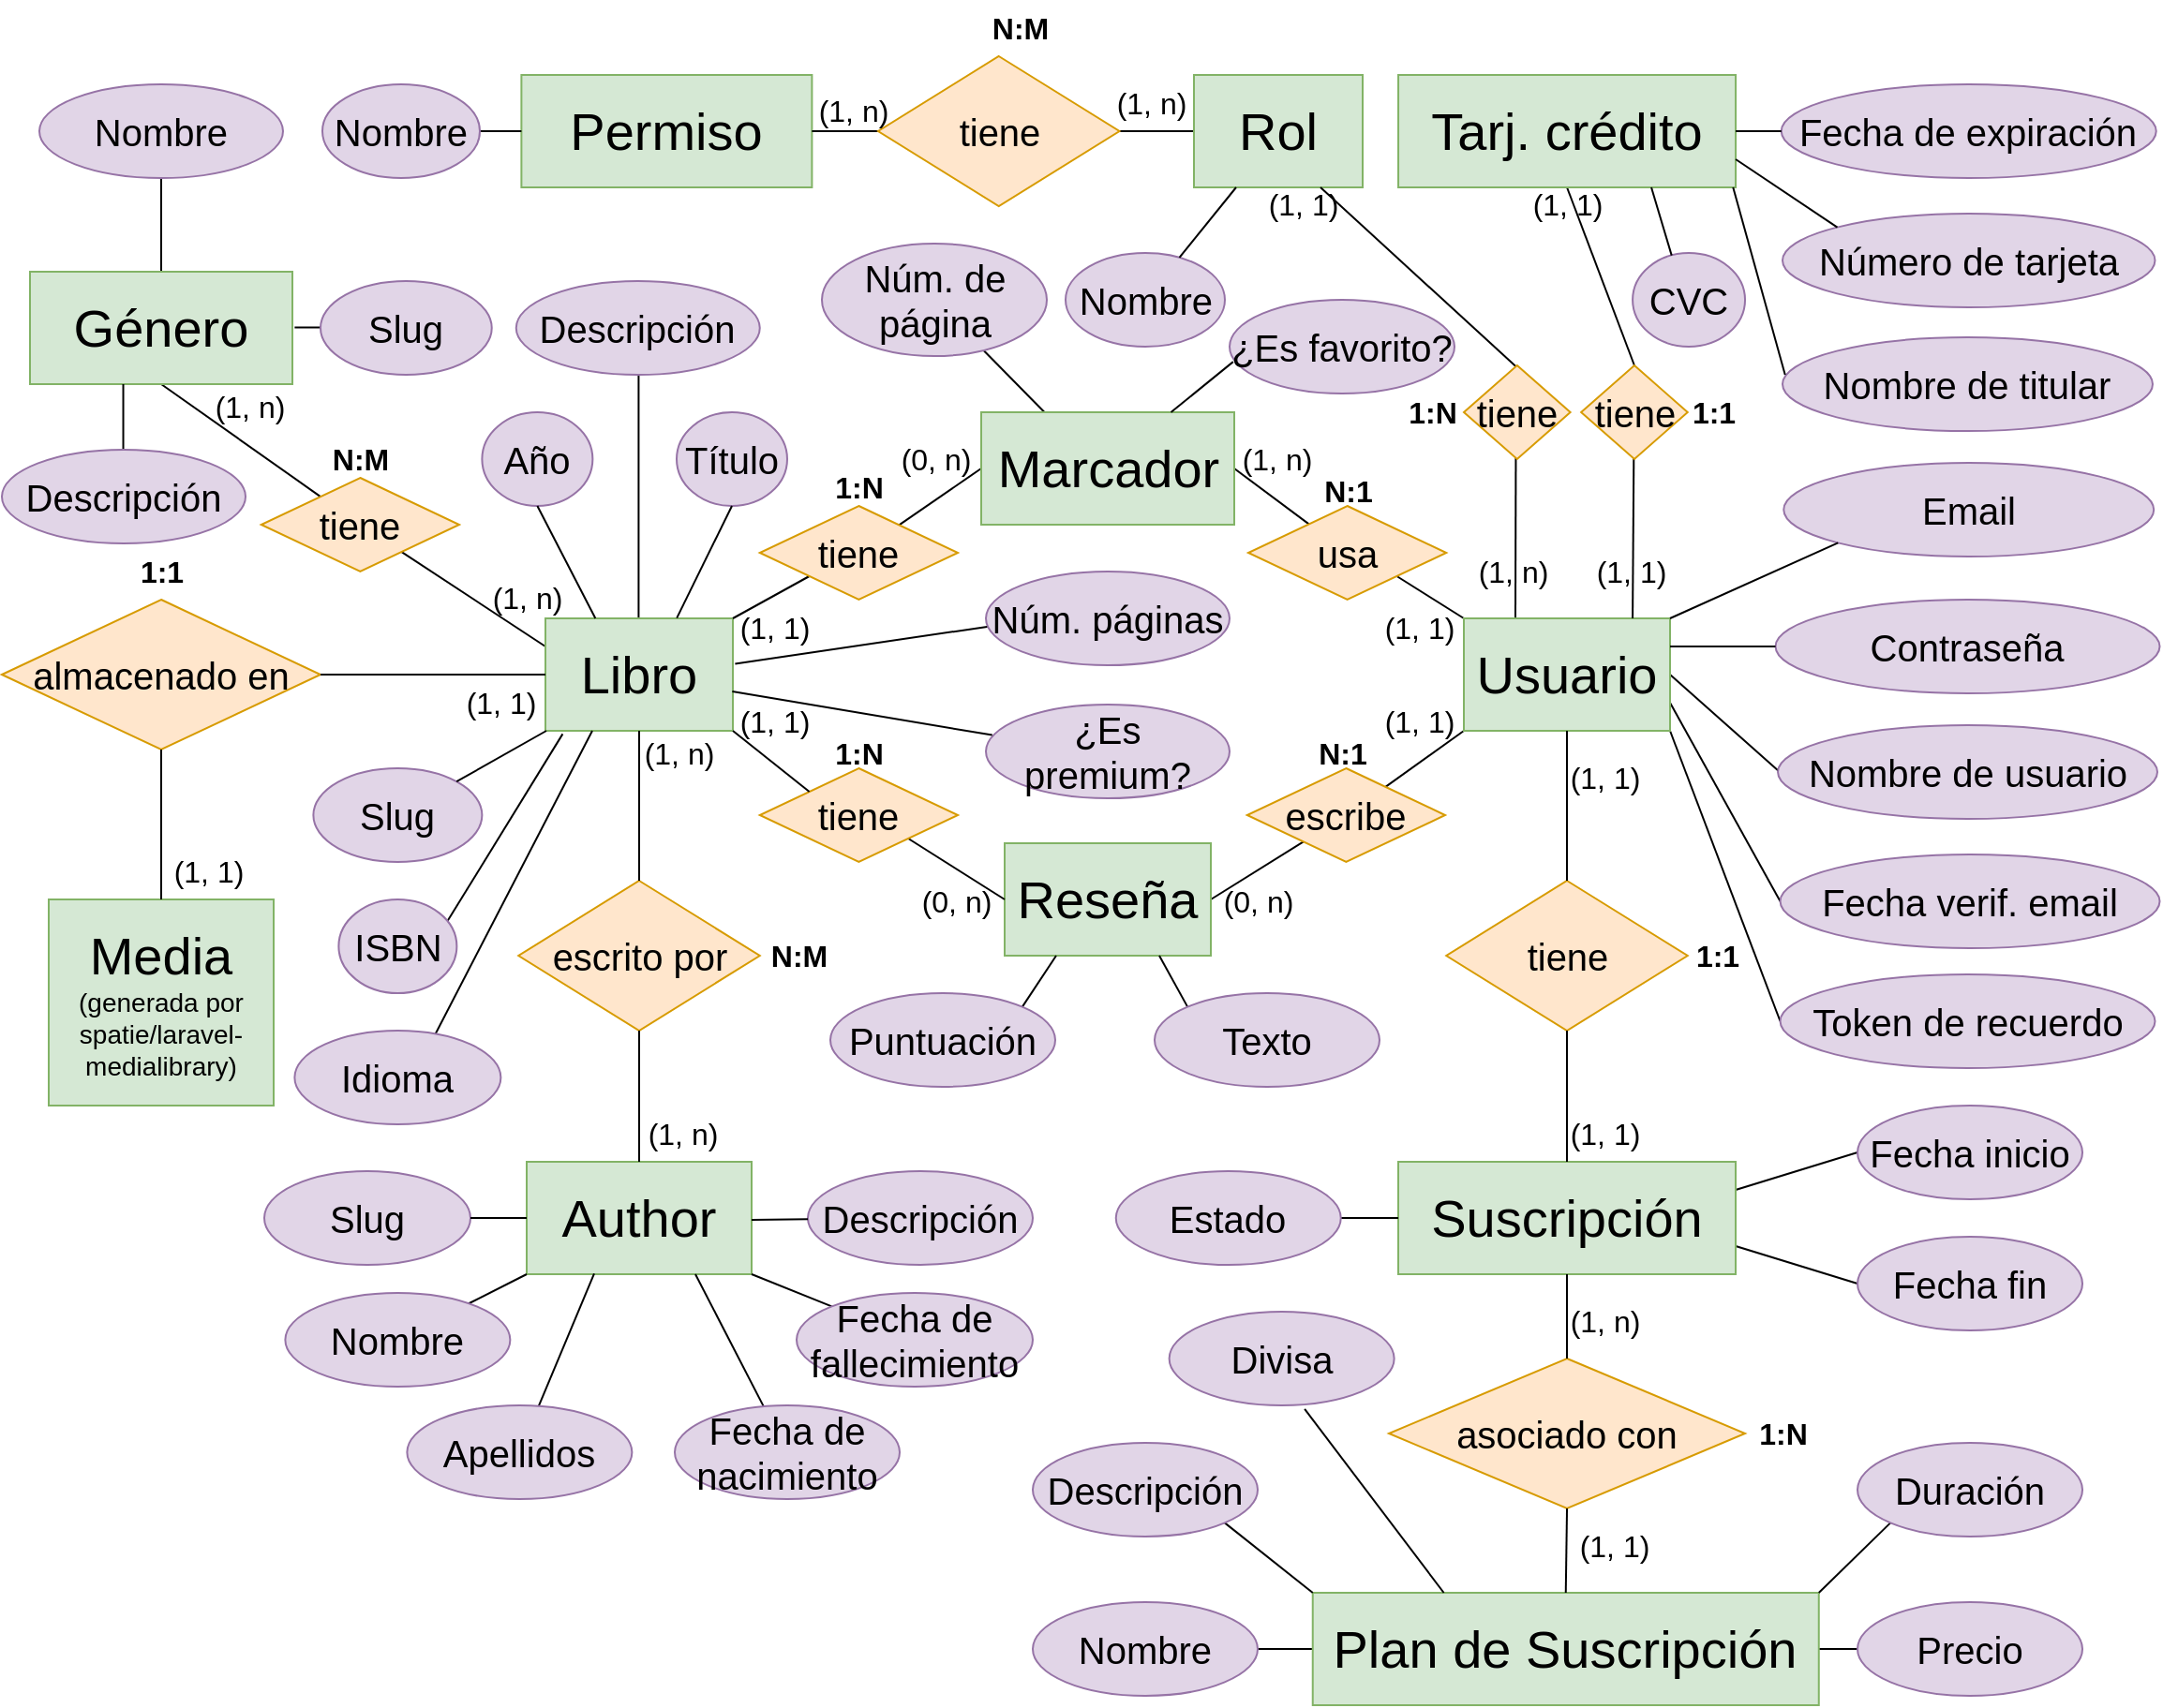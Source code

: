 <mxfile version="24.5.4" type="device">
  <diagram name="Page-1" id="EnMg6t8MXVcqc-dw47wk">
    <mxGraphModel dx="2074" dy="1098" grid="1" gridSize="10" guides="1" tooltips="1" connect="1" arrows="1" fold="1" page="1" pageScale="1" pageWidth="850" pageHeight="1100" math="0" shadow="0">
      <root>
        <mxCell id="0" />
        <mxCell id="1" parent="0" />
        <mxCell id="YT_cNPuEmzBKOX55sqVp-1" value="&lt;span style=&quot;font-size: 28px;&quot;&gt;Media&lt;/span&gt;&lt;div style=&quot;font-size: 14px;&quot;&gt;&lt;span style=&quot;&quot;&gt;(generada por spatie/&lt;/span&gt;&lt;span style=&quot;background-color: initial;&quot;&gt;laravel-medialibrary&lt;/span&gt;&lt;span style=&quot;background-color: initial;&quot;&gt;)&lt;/span&gt;&lt;/div&gt;" style="rounded=0;whiteSpace=wrap;html=1;fillColor=#d5e8d4;strokeColor=#82b366;" parent="1" vertex="1">
          <mxGeometry x="195" y="570" width="120" height="110" as="geometry" />
        </mxCell>
        <mxCell id="YT_cNPuEmzBKOX55sqVp-2" style="edgeStyle=none;shape=connector;rounded=0;orthogonalLoop=1;jettySize=auto;html=1;exitX=0.25;exitY=0;exitDx=0;exitDy=0;entryX=0.5;entryY=1;entryDx=0;entryDy=0;labelBackgroundColor=default;strokeColor=default;align=center;verticalAlign=middle;fontFamily=Helvetica;fontSize=11;fontColor=default;endArrow=none;" parent="1" edge="1">
          <mxGeometry relative="1" as="geometry">
            <mxPoint x="509.71" y="422" as="sourcePoint" />
            <mxPoint x="509.71" y="282" as="targetPoint" />
          </mxGeometry>
        </mxCell>
        <mxCell id="3ST-Sh0rCUVhadKdEyBT-86" style="edgeStyle=none;shape=connector;rounded=0;orthogonalLoop=1;jettySize=auto;html=1;exitX=0;exitY=0.25;exitDx=0;exitDy=0;labelBackgroundColor=default;strokeColor=default;align=center;verticalAlign=middle;fontFamily=Helvetica;fontSize=11;fontColor=default;endArrow=none;" parent="1" source="YT_cNPuEmzBKOX55sqVp-5" target="3ST-Sh0rCUVhadKdEyBT-84" edge="1">
          <mxGeometry relative="1" as="geometry" />
        </mxCell>
        <mxCell id="YT_cNPuEmzBKOX55sqVp-5" value="&lt;span style=&quot;font-size: 28px;&quot;&gt;Libro&lt;/span&gt;" style="rounded=0;whiteSpace=wrap;html=1;fillColor=#d5e8d4;strokeColor=#82b366;" parent="1" vertex="1">
          <mxGeometry x="460" y="420" width="100" height="60" as="geometry" />
        </mxCell>
        <mxCell id="YT_cNPuEmzBKOX55sqVp-6" value="&lt;font style=&quot;font-size: 20px;&quot;&gt;almacenado en&lt;br&gt;&lt;/font&gt;" style="rhombus;whiteSpace=wrap;html=1;rounded=0;fillColor=#ffe6cc;strokeColor=#d79b00;" parent="1" vertex="1">
          <mxGeometry x="170" y="410" width="170" height="80" as="geometry" />
        </mxCell>
        <mxCell id="3ST-Sh0rCUVhadKdEyBT-88" style="edgeStyle=none;shape=connector;rounded=0;orthogonalLoop=1;jettySize=auto;html=1;exitX=0.5;exitY=1;exitDx=0;exitDy=0;labelBackgroundColor=default;strokeColor=default;align=center;verticalAlign=middle;fontFamily=Helvetica;fontSize=11;fontColor=default;endArrow=none;" parent="1" source="YT_cNPuEmzBKOX55sqVp-8" target="3ST-Sh0rCUVhadKdEyBT-84" edge="1">
          <mxGeometry relative="1" as="geometry" />
        </mxCell>
        <mxCell id="3ST-Sh0rCUVhadKdEyBT-89" style="edgeStyle=none;shape=connector;rounded=0;orthogonalLoop=1;jettySize=auto;html=1;exitX=0.5;exitY=0;exitDx=0;exitDy=0;entryX=0.5;entryY=1;entryDx=0;entryDy=0;labelBackgroundColor=default;strokeColor=default;align=center;verticalAlign=middle;fontFamily=Helvetica;fontSize=11;fontColor=default;endArrow=none;" parent="1" source="YT_cNPuEmzBKOX55sqVp-8" target="YT_cNPuEmzBKOX55sqVp-62" edge="1">
          <mxGeometry relative="1" as="geometry" />
        </mxCell>
        <mxCell id="YT_cNPuEmzBKOX55sqVp-8" value="&lt;span style=&quot;font-size: 28px;&quot;&gt;Género&lt;br&gt;&lt;/span&gt;" style="rounded=0;whiteSpace=wrap;html=1;fillColor=#d5e8d4;strokeColor=#82b366;" parent="1" vertex="1">
          <mxGeometry x="185" y="235" width="140" height="60" as="geometry" />
        </mxCell>
        <mxCell id="YT_cNPuEmzBKOX55sqVp-13" style="edgeStyle=none;shape=connector;rounded=0;orthogonalLoop=1;jettySize=auto;html=1;exitX=0.25;exitY=0;exitDx=0;exitDy=0;entryX=0.293;entryY=0.804;entryDx=0;entryDy=0;labelBackgroundColor=default;strokeColor=default;align=center;verticalAlign=middle;fontFamily=Helvetica;fontSize=11;fontColor=default;endArrow=none;entryPerimeter=0;" parent="1" source="YT_cNPuEmzBKOX55sqVp-14" edge="1">
          <mxGeometry relative="1" as="geometry">
            <mxPoint x="980.63" y="417" as="sourcePoint" />
            <mxPoint x="977.724" y="334.32" as="targetPoint" />
          </mxGeometry>
        </mxCell>
        <mxCell id="3ST-Sh0rCUVhadKdEyBT-15" style="edgeStyle=none;shape=connector;rounded=0;orthogonalLoop=1;jettySize=auto;html=1;exitX=0;exitY=0;exitDx=0;exitDy=0;entryX=1;entryY=1;entryDx=0;entryDy=0;labelBackgroundColor=default;strokeColor=default;align=center;verticalAlign=middle;fontFamily=Helvetica;fontSize=11;fontColor=default;endArrow=none;" parent="1" source="YT_cNPuEmzBKOX55sqVp-14" target="3ST-Sh0rCUVhadKdEyBT-14" edge="1">
          <mxGeometry relative="1" as="geometry" />
        </mxCell>
        <mxCell id="3ST-Sh0rCUVhadKdEyBT-40" style="edgeStyle=none;shape=connector;rounded=0;orthogonalLoop=1;jettySize=auto;html=1;exitX=0;exitY=1;exitDx=0;exitDy=0;labelBackgroundColor=default;strokeColor=default;align=center;verticalAlign=middle;fontFamily=Helvetica;fontSize=11;fontColor=default;endArrow=none;" parent="1" source="YT_cNPuEmzBKOX55sqVp-14" target="3ST-Sh0rCUVhadKdEyBT-3" edge="1">
          <mxGeometry relative="1" as="geometry" />
        </mxCell>
        <mxCell id="3ST-Sh0rCUVhadKdEyBT-64" style="edgeStyle=none;shape=connector;rounded=0;orthogonalLoop=1;jettySize=auto;html=1;exitX=1;exitY=1;exitDx=0;exitDy=0;entryX=0;entryY=0.5;entryDx=0;entryDy=0;labelBackgroundColor=default;strokeColor=default;align=center;verticalAlign=middle;fontFamily=Helvetica;fontSize=11;fontColor=default;endArrow=none;" parent="1" source="YT_cNPuEmzBKOX55sqVp-14" target="YT_cNPuEmzBKOX55sqVp-69" edge="1">
          <mxGeometry relative="1" as="geometry" />
        </mxCell>
        <mxCell id="3ST-Sh0rCUVhadKdEyBT-65" style="edgeStyle=none;shape=connector;rounded=0;orthogonalLoop=1;jettySize=auto;html=1;entryX=0;entryY=0.5;entryDx=0;entryDy=0;labelBackgroundColor=default;strokeColor=default;align=center;verticalAlign=middle;fontFamily=Helvetica;fontSize=11;fontColor=default;endArrow=none;exitX=1;exitY=0.75;exitDx=0;exitDy=0;" parent="1" source="YT_cNPuEmzBKOX55sqVp-14" target="YT_cNPuEmzBKOX55sqVp-68" edge="1">
          <mxGeometry relative="1" as="geometry">
            <mxPoint x="1060" y="454" as="sourcePoint" />
          </mxGeometry>
        </mxCell>
        <mxCell id="3ST-Sh0rCUVhadKdEyBT-66" style="edgeStyle=none;shape=connector;rounded=0;orthogonalLoop=1;jettySize=auto;html=1;exitX=1;exitY=0.5;exitDx=0;exitDy=0;labelBackgroundColor=default;strokeColor=default;align=center;verticalAlign=middle;fontFamily=Helvetica;fontSize=11;fontColor=default;endArrow=none;entryX=0.076;entryY=0.756;entryDx=0;entryDy=0;entryPerimeter=0;" parent="1" source="YT_cNPuEmzBKOX55sqVp-14" target="YT_cNPuEmzBKOX55sqVp-67" edge="1">
          <mxGeometry relative="1" as="geometry">
            <mxPoint x="1120" y="410" as="targetPoint" />
          </mxGeometry>
        </mxCell>
        <mxCell id="YT_cNPuEmzBKOX55sqVp-14" value="&lt;span style=&quot;font-size: 28px;&quot;&gt;Usuario&lt;/span&gt;" style="rounded=0;whiteSpace=wrap;html=1;fillColor=#d5e8d4;strokeColor=#82b366;" parent="1" vertex="1">
          <mxGeometry x="950" y="420" width="110" height="60" as="geometry" />
        </mxCell>
        <mxCell id="YT_cNPuEmzBKOX55sqVp-16" style="edgeStyle=none;shape=connector;rounded=0;orthogonalLoop=1;jettySize=auto;html=1;exitX=1;exitY=0.25;exitDx=0;exitDy=0;entryX=0;entryY=0.5;entryDx=0;entryDy=0;labelBackgroundColor=default;strokeColor=default;align=center;verticalAlign=middle;fontFamily=Helvetica;fontSize=11;fontColor=default;endArrow=none;" parent="1" source="YT_cNPuEmzBKOX55sqVp-18" target="YT_cNPuEmzBKOX55sqVp-54" edge="1">
          <mxGeometry relative="1" as="geometry" />
        </mxCell>
        <mxCell id="YT_cNPuEmzBKOX55sqVp-17" style="edgeStyle=none;shape=connector;rounded=0;orthogonalLoop=1;jettySize=auto;html=1;exitX=1;exitY=0.75;exitDx=0;exitDy=0;entryX=0;entryY=0.5;entryDx=0;entryDy=0;labelBackgroundColor=default;strokeColor=default;align=center;verticalAlign=middle;fontFamily=Helvetica;fontSize=11;fontColor=default;endArrow=none;" parent="1" source="YT_cNPuEmzBKOX55sqVp-18" target="YT_cNPuEmzBKOX55sqVp-55" edge="1">
          <mxGeometry relative="1" as="geometry" />
        </mxCell>
        <mxCell id="YT_cNPuEmzBKOX55sqVp-18" value="&lt;span style=&quot;font-size: 28px;&quot;&gt;Suscripción&lt;br&gt;&lt;/span&gt;" style="rounded=0;whiteSpace=wrap;html=1;fillColor=#d5e8d4;strokeColor=#82b366;" parent="1" vertex="1">
          <mxGeometry x="915" y="710" width="180" height="60" as="geometry" />
        </mxCell>
        <mxCell id="3ST-Sh0rCUVhadKdEyBT-80" style="edgeStyle=none;shape=connector;rounded=0;orthogonalLoop=1;jettySize=auto;html=1;exitX=0;exitY=0.5;exitDx=0;exitDy=0;entryX=1;entryY=0.5;entryDx=0;entryDy=0;labelBackgroundColor=default;strokeColor=default;align=center;verticalAlign=middle;fontFamily=Helvetica;fontSize=11;fontColor=default;endArrow=none;" parent="1" source="YT_cNPuEmzBKOX55sqVp-23" target="YT_cNPuEmzBKOX55sqVp-60" edge="1">
          <mxGeometry relative="1" as="geometry" />
        </mxCell>
        <mxCell id="3ST-Sh0rCUVhadKdEyBT-81" style="edgeStyle=none;shape=connector;rounded=0;orthogonalLoop=1;jettySize=auto;html=1;exitX=1;exitY=0.5;exitDx=0;exitDy=0;entryX=0;entryY=0.5;entryDx=0;entryDy=0;labelBackgroundColor=default;strokeColor=default;align=center;verticalAlign=middle;fontFamily=Helvetica;fontSize=11;fontColor=default;endArrow=none;" parent="1" source="YT_cNPuEmzBKOX55sqVp-23" target="YT_cNPuEmzBKOX55sqVp-59" edge="1">
          <mxGeometry relative="1" as="geometry" />
        </mxCell>
        <mxCell id="YT_cNPuEmzBKOX55sqVp-23" value="&lt;span style=&quot;font-size: 28px;&quot;&gt;Plan de Suscripción&lt;br&gt;&lt;/span&gt;" style="rounded=0;whiteSpace=wrap;html=1;fillColor=#d5e8d4;strokeColor=#82b366;" parent="1" vertex="1">
          <mxGeometry x="869.37" y="940" width="270.01" height="60" as="geometry" />
        </mxCell>
        <mxCell id="YT_cNPuEmzBKOX55sqVp-24" value="&lt;span style=&quot;font-size: 28px;&quot;&gt;Author&lt;br&gt;&lt;/span&gt;" style="rounded=0;whiteSpace=wrap;html=1;fillColor=#d5e8d4;strokeColor=#82b366;" parent="1" vertex="1">
          <mxGeometry x="450" y="710" width="120" height="60" as="geometry" />
        </mxCell>
        <mxCell id="YT_cNPuEmzBKOX55sqVp-25" value="&lt;span style=&quot;font-size: 20px;&quot;&gt;escrito por&lt;br&gt;&lt;/span&gt;" style="rhombus;whiteSpace=wrap;html=1;rounded=0;fillColor=#ffe6cc;strokeColor=#d79b00;" parent="1" vertex="1">
          <mxGeometry x="445.63" y="560" width="128.75" height="80" as="geometry" />
        </mxCell>
        <mxCell id="YT_cNPuEmzBKOX55sqVp-30" value="&lt;font style=&quot;font-size: 20px;&quot;&gt;tiene&lt;/font&gt;" style="rhombus;whiteSpace=wrap;html=1;rounded=0;fillColor=#ffe6cc;strokeColor=#d79b00;" parent="1" vertex="1">
          <mxGeometry x="940.63" y="560" width="128.75" height="80" as="geometry" />
        </mxCell>
        <mxCell id="YT_cNPuEmzBKOX55sqVp-31" value="&lt;font style=&quot;font-size: 20px;&quot;&gt;asociado con&lt;/font&gt;" style="rhombus;whiteSpace=wrap;html=1;rounded=0;fillColor=#ffe6cc;strokeColor=#d79b00;" parent="1" vertex="1">
          <mxGeometry x="910.02" y="815" width="190" height="80" as="geometry" />
        </mxCell>
        <mxCell id="YT_cNPuEmzBKOX55sqVp-35" value="" style="endArrow=none;html=1;rounded=0;exitX=1;exitY=0.5;exitDx=0;exitDy=0;entryX=0;entryY=0.5;entryDx=0;entryDy=0;" parent="1" source="YT_cNPuEmzBKOX55sqVp-6" target="YT_cNPuEmzBKOX55sqVp-5" edge="1">
          <mxGeometry width="50" height="50" relative="1" as="geometry">
            <mxPoint x="790" y="550" as="sourcePoint" />
            <mxPoint x="840" y="500" as="targetPoint" />
          </mxGeometry>
        </mxCell>
        <mxCell id="YT_cNPuEmzBKOX55sqVp-40" value="" style="endArrow=none;html=1;rounded=0;exitX=0.5;exitY=1;exitDx=0;exitDy=0;entryX=0.5;entryY=0;entryDx=0;entryDy=0;" parent="1" source="YT_cNPuEmzBKOX55sqVp-14" target="YT_cNPuEmzBKOX55sqVp-30" edge="1">
          <mxGeometry width="50" height="50" relative="1" as="geometry">
            <mxPoint x="1190" y="530" as="sourcePoint" />
            <mxPoint x="1240" y="480" as="targetPoint" />
          </mxGeometry>
        </mxCell>
        <mxCell id="YT_cNPuEmzBKOX55sqVp-41" value="" style="endArrow=none;html=1;rounded=0;entryX=0.5;entryY=1;entryDx=0;entryDy=0;exitX=0.5;exitY=0;exitDx=0;exitDy=0;" parent="1" source="YT_cNPuEmzBKOX55sqVp-18" target="YT_cNPuEmzBKOX55sqVp-30" edge="1">
          <mxGeometry width="50" height="50" relative="1" as="geometry">
            <mxPoint x="950" y="700" as="sourcePoint" />
            <mxPoint x="1000" y="650" as="targetPoint" />
          </mxGeometry>
        </mxCell>
        <mxCell id="YT_cNPuEmzBKOX55sqVp-42" value="" style="endArrow=none;html=1;rounded=0;exitX=0.5;exitY=1;exitDx=0;exitDy=0;entryX=0.5;entryY=0;entryDx=0;entryDy=0;" parent="1" source="YT_cNPuEmzBKOX55sqVp-18" target="YT_cNPuEmzBKOX55sqVp-31" edge="1">
          <mxGeometry width="50" height="50" relative="1" as="geometry">
            <mxPoint x="1200" y="830" as="sourcePoint" />
            <mxPoint x="1250" y="780" as="targetPoint" />
          </mxGeometry>
        </mxCell>
        <mxCell id="YT_cNPuEmzBKOX55sqVp-43" value="" style="endArrow=none;html=1;rounded=0;entryX=0.5;entryY=1;entryDx=0;entryDy=0;exitX=0.5;exitY=0;exitDx=0;exitDy=0;" parent="1" source="YT_cNPuEmzBKOX55sqVp-23" target="YT_cNPuEmzBKOX55sqVp-31" edge="1">
          <mxGeometry width="50" height="50" relative="1" as="geometry">
            <mxPoint x="930" y="980" as="sourcePoint" />
            <mxPoint x="980" y="930" as="targetPoint" />
          </mxGeometry>
        </mxCell>
        <mxCell id="YT_cNPuEmzBKOX55sqVp-47" value="" style="endArrow=none;html=1;rounded=0;entryX=0.5;entryY=1;entryDx=0;entryDy=0;exitX=0.5;exitY=0;exitDx=0;exitDy=0;" parent="1" source="YT_cNPuEmzBKOX55sqVp-1" target="YT_cNPuEmzBKOX55sqVp-6" edge="1">
          <mxGeometry width="50" height="50" relative="1" as="geometry">
            <mxPoint x="230" y="550" as="sourcePoint" />
            <mxPoint x="280" y="500" as="targetPoint" />
          </mxGeometry>
        </mxCell>
        <mxCell id="YT_cNPuEmzBKOX55sqVp-48" value="" style="endArrow=none;html=1;rounded=0;entryX=0.5;entryY=1;entryDx=0;entryDy=0;exitX=0.5;exitY=0;exitDx=0;exitDy=0;" parent="1" source="YT_cNPuEmzBKOX55sqVp-25" target="YT_cNPuEmzBKOX55sqVp-5" edge="1">
          <mxGeometry width="50" height="50" relative="1" as="geometry">
            <mxPoint x="440" y="570" as="sourcePoint" />
            <mxPoint x="490" y="520" as="targetPoint" />
          </mxGeometry>
        </mxCell>
        <mxCell id="YT_cNPuEmzBKOX55sqVp-49" value="" style="endArrow=none;html=1;rounded=0;entryX=0.5;entryY=1;entryDx=0;entryDy=0;exitX=0.5;exitY=0;exitDx=0;exitDy=0;" parent="1" source="YT_cNPuEmzBKOX55sqVp-24" target="YT_cNPuEmzBKOX55sqVp-25" edge="1">
          <mxGeometry width="50" height="50" relative="1" as="geometry">
            <mxPoint x="490" y="710" as="sourcePoint" />
            <mxPoint x="540" y="660" as="targetPoint" />
          </mxGeometry>
        </mxCell>
        <mxCell id="YT_cNPuEmzBKOX55sqVp-52" value="Título" style="ellipse;whiteSpace=wrap;html=1;fillColor=#e1d5e7;strokeColor=#9673a6;fontSize=20;" parent="1" vertex="1">
          <mxGeometry x="530" y="310" width="59" height="50" as="geometry" />
        </mxCell>
        <mxCell id="YT_cNPuEmzBKOX55sqVp-53" value="Descripción" style="ellipse;whiteSpace=wrap;html=1;fillColor=#e1d5e7;strokeColor=#9673a6;fontSize=20;" parent="1" vertex="1">
          <mxGeometry x="444.38" y="240" width="130" height="50" as="geometry" />
        </mxCell>
        <mxCell id="YT_cNPuEmzBKOX55sqVp-54" value="Fecha inicio" style="ellipse;whiteSpace=wrap;html=1;fillColor=#e1d5e7;strokeColor=#9673a6;fontSize=20;" parent="1" vertex="1">
          <mxGeometry x="1160.01" y="680" width="120" height="50" as="geometry" />
        </mxCell>
        <mxCell id="YT_cNPuEmzBKOX55sqVp-55" value="Fecha fin" style="ellipse;whiteSpace=wrap;html=1;fillColor=#e1d5e7;strokeColor=#9673a6;fontSize=20;" parent="1" vertex="1">
          <mxGeometry x="1160.01" y="750" width="120" height="50" as="geometry" />
        </mxCell>
        <mxCell id="YT_cNPuEmzBKOX55sqVp-56" style="edgeStyle=none;shape=connector;rounded=0;orthogonalLoop=1;jettySize=auto;html=1;exitX=1;exitY=0.5;exitDx=0;exitDy=0;entryX=0;entryY=0.5;entryDx=0;entryDy=0;labelBackgroundColor=default;strokeColor=default;align=center;verticalAlign=middle;fontFamily=Helvetica;fontSize=11;fontColor=default;endArrow=none;" parent="1" source="YT_cNPuEmzBKOX55sqVp-57" target="YT_cNPuEmzBKOX55sqVp-18" edge="1">
          <mxGeometry relative="1" as="geometry" />
        </mxCell>
        <mxCell id="YT_cNPuEmzBKOX55sqVp-57" value="Estado" style="ellipse;whiteSpace=wrap;html=1;fillColor=#e1d5e7;strokeColor=#9673a6;fontSize=20;" parent="1" vertex="1">
          <mxGeometry x="764.37" y="715" width="120" height="50" as="geometry" />
        </mxCell>
        <mxCell id="3ST-Sh0rCUVhadKdEyBT-82" style="edgeStyle=none;shape=connector;rounded=0;orthogonalLoop=1;jettySize=auto;html=1;exitX=1;exitY=1;exitDx=0;exitDy=0;entryX=0;entryY=0;entryDx=0;entryDy=0;labelBackgroundColor=default;strokeColor=default;align=center;verticalAlign=middle;fontFamily=Helvetica;fontSize=11;fontColor=default;endArrow=none;" parent="1" source="YT_cNPuEmzBKOX55sqVp-58" target="YT_cNPuEmzBKOX55sqVp-23" edge="1">
          <mxGeometry relative="1" as="geometry" />
        </mxCell>
        <mxCell id="YT_cNPuEmzBKOX55sqVp-58" value="Descripción" style="ellipse;whiteSpace=wrap;html=1;fillColor=#e1d5e7;strokeColor=#9673a6;fontSize=20;" parent="1" vertex="1">
          <mxGeometry x="720" y="860" width="120" height="50" as="geometry" />
        </mxCell>
        <mxCell id="YT_cNPuEmzBKOX55sqVp-59" value="Precio" style="ellipse;whiteSpace=wrap;html=1;fillColor=#e1d5e7;strokeColor=#9673a6;fontSize=20;" parent="1" vertex="1">
          <mxGeometry x="1160.01" y="945" width="120" height="50" as="geometry" />
        </mxCell>
        <mxCell id="YT_cNPuEmzBKOX55sqVp-60" value="Nombre" style="ellipse;whiteSpace=wrap;html=1;fillColor=#e1d5e7;strokeColor=#9673a6;fontSize=20;" parent="1" vertex="1">
          <mxGeometry x="720" y="945" width="120" height="50" as="geometry" />
        </mxCell>
        <mxCell id="3ST-Sh0rCUVhadKdEyBT-83" style="edgeStyle=none;shape=connector;rounded=0;orthogonalLoop=1;jettySize=auto;html=1;exitX=0;exitY=1;exitDx=0;exitDy=0;entryX=1;entryY=0;entryDx=0;entryDy=0;labelBackgroundColor=default;strokeColor=default;align=center;verticalAlign=middle;fontFamily=Helvetica;fontSize=11;fontColor=default;endArrow=none;" parent="1" source="YT_cNPuEmzBKOX55sqVp-61" target="YT_cNPuEmzBKOX55sqVp-23" edge="1">
          <mxGeometry relative="1" as="geometry" />
        </mxCell>
        <mxCell id="YT_cNPuEmzBKOX55sqVp-61" value="Duración" style="ellipse;whiteSpace=wrap;html=1;fillColor=#e1d5e7;strokeColor=#9673a6;fontSize=20;" parent="1" vertex="1">
          <mxGeometry x="1160.01" y="860" width="120" height="50" as="geometry" />
        </mxCell>
        <mxCell id="YT_cNPuEmzBKOX55sqVp-62" value="Nombre" style="ellipse;whiteSpace=wrap;html=1;fillColor=#e1d5e7;strokeColor=#9673a6;fontSize=20;" parent="1" vertex="1">
          <mxGeometry x="190" y="135" width="130" height="50" as="geometry" />
        </mxCell>
        <mxCell id="YT_cNPuEmzBKOX55sqVp-63" style="edgeStyle=none;shape=connector;rounded=0;orthogonalLoop=1;jettySize=auto;html=1;entryX=0.3;entryY=0.995;entryDx=0;entryDy=0;labelBackgroundColor=default;strokeColor=default;align=center;verticalAlign=middle;fontFamily=Helvetica;fontSize=11;fontColor=default;endArrow=none;entryPerimeter=0;" parent="1" source="YT_cNPuEmzBKOX55sqVp-64" target="YT_cNPuEmzBKOX55sqVp-24" edge="1">
          <mxGeometry relative="1" as="geometry" />
        </mxCell>
        <mxCell id="YT_cNPuEmzBKOX55sqVp-64" value="Apellidos" style="ellipse;whiteSpace=wrap;html=1;fillColor=#e1d5e7;strokeColor=#9673a6;fontSize=20;" parent="1" vertex="1">
          <mxGeometry x="386.19" y="840" width="120" height="50" as="geometry" />
        </mxCell>
        <mxCell id="YT_cNPuEmzBKOX55sqVp-65" style="edgeStyle=none;shape=connector;rounded=0;orthogonalLoop=1;jettySize=auto;html=1;entryX=0;entryY=1;entryDx=0;entryDy=0;labelBackgroundColor=default;strokeColor=default;align=center;verticalAlign=middle;fontFamily=Helvetica;fontSize=11;fontColor=default;endArrow=none;" parent="1" source="YT_cNPuEmzBKOX55sqVp-66" target="YT_cNPuEmzBKOX55sqVp-24" edge="1">
          <mxGeometry relative="1" as="geometry" />
        </mxCell>
        <mxCell id="YT_cNPuEmzBKOX55sqVp-66" value="Nombre" style="ellipse;whiteSpace=wrap;html=1;fillColor=#e1d5e7;strokeColor=#9673a6;fontSize=20;" parent="1" vertex="1">
          <mxGeometry x="321.19" y="780" width="120" height="50" as="geometry" />
        </mxCell>
        <mxCell id="YT_cNPuEmzBKOX55sqVp-67" value="Nombre de usuario" style="ellipse;whiteSpace=wrap;html=1;fillColor=#e1d5e7;strokeColor=#9673a6;fontSize=20;" parent="1" vertex="1">
          <mxGeometry x="1117.52" y="477" width="202.48" height="50" as="geometry" />
        </mxCell>
        <mxCell id="YT_cNPuEmzBKOX55sqVp-68" value="Fecha verif. email" style="ellipse;whiteSpace=wrap;html=1;fillColor=#e1d5e7;strokeColor=#9673a6;fontSize=20;" parent="1" vertex="1">
          <mxGeometry x="1118.78" y="546" width="202.48" height="50" as="geometry" />
        </mxCell>
        <mxCell id="YT_cNPuEmzBKOX55sqVp-69" value="Token de recuerdo" style="ellipse;whiteSpace=wrap;html=1;fillColor=#e1d5e7;strokeColor=#9673a6;fontSize=20;" parent="1" vertex="1">
          <mxGeometry x="1118.77" y="610" width="199.98" height="50" as="geometry" />
        </mxCell>
        <mxCell id="YT_cNPuEmzBKOX55sqVp-73" value="(1, n)" style="text;html=1;align=center;verticalAlign=middle;resizable=0;points=[];autosize=1;strokeColor=none;fillColor=none;fontSize=16;fontFamily=Helvetica;fontColor=default;" parent="1" vertex="1">
          <mxGeometry x="272" y="292" width="60" height="30" as="geometry" />
        </mxCell>
        <mxCell id="YT_cNPuEmzBKOX55sqVp-74" value="(1, n)" style="text;html=1;align=center;verticalAlign=middle;resizable=0;points=[];autosize=1;strokeColor=none;fillColor=none;fontSize=16;fontFamily=Helvetica;fontColor=default;" parent="1" vertex="1">
          <mxGeometry x="420" y="394" width="60" height="30" as="geometry" />
        </mxCell>
        <mxCell id="YT_cNPuEmzBKOX55sqVp-75" value="(1, 1)" style="text;html=1;align=center;verticalAlign=middle;resizable=0;points=[];autosize=1;strokeColor=none;fillColor=none;fontSize=16;fontFamily=Helvetica;fontColor=default;" parent="1" vertex="1">
          <mxGeometry x="250" y="540" width="60" height="30" as="geometry" />
        </mxCell>
        <mxCell id="YT_cNPuEmzBKOX55sqVp-76" value="(1, 1)" style="text;html=1;align=center;verticalAlign=middle;resizable=0;points=[];autosize=1;strokeColor=none;fillColor=none;fontSize=16;fontFamily=Helvetica;fontColor=default;" parent="1" vertex="1">
          <mxGeometry x="406" y="450" width="60" height="30" as="geometry" />
        </mxCell>
        <mxCell id="YT_cNPuEmzBKOX55sqVp-77" value="(1, n)" style="text;html=1;align=center;verticalAlign=middle;resizable=0;points=[];autosize=1;strokeColor=none;fillColor=none;fontSize=16;fontFamily=Helvetica;fontColor=default;" parent="1" vertex="1">
          <mxGeometry x="503" y="680" width="60" height="30" as="geometry" />
        </mxCell>
        <mxCell id="YT_cNPuEmzBKOX55sqVp-78" value="(1, n)" style="text;html=1;align=center;verticalAlign=middle;resizable=0;points=[];autosize=1;strokeColor=none;fillColor=none;fontSize=16;fontFamily=Helvetica;fontColor=default;" parent="1" vertex="1">
          <mxGeometry x="501" y="477" width="60" height="30" as="geometry" />
        </mxCell>
        <mxCell id="YT_cNPuEmzBKOX55sqVp-79" value="(1, 1)" style="text;html=1;align=center;verticalAlign=middle;resizable=0;points=[];autosize=1;strokeColor=none;fillColor=none;fontSize=16;fontFamily=Helvetica;fontColor=default;" parent="1" vertex="1">
          <mxGeometry x="995" y="490" width="60" height="30" as="geometry" />
        </mxCell>
        <mxCell id="YT_cNPuEmzBKOX55sqVp-80" value="(1, 1)" style="text;html=1;align=center;verticalAlign=middle;resizable=0;points=[];autosize=1;strokeColor=none;fillColor=none;fontSize=16;fontFamily=Helvetica;fontColor=default;" parent="1" vertex="1">
          <mxGeometry x="995" y="680" width="60" height="30" as="geometry" />
        </mxCell>
        <mxCell id="YT_cNPuEmzBKOX55sqVp-81" value="(1, n)" style="text;html=1;align=center;verticalAlign=middle;resizable=0;points=[];autosize=1;strokeColor=none;fillColor=none;fontSize=16;fontFamily=Helvetica;fontColor=default;" parent="1" vertex="1">
          <mxGeometry x="995" y="780" width="60" height="30" as="geometry" />
        </mxCell>
        <mxCell id="YT_cNPuEmzBKOX55sqVp-82" value="(1, 1)" style="text;html=1;align=center;verticalAlign=middle;resizable=0;points=[];autosize=1;strokeColor=none;fillColor=none;fontSize=16;fontFamily=Helvetica;fontColor=default;" parent="1" vertex="1">
          <mxGeometry x="1000" y="900" width="60" height="30" as="geometry" />
        </mxCell>
        <mxCell id="YT_cNPuEmzBKOX55sqVp-89" value="1:1" style="text;html=1;align=center;verticalAlign=middle;resizable=0;points=[];autosize=1;strokeColor=none;fillColor=none;fontSize=16;fontFamily=Helvetica;fontColor=default;fontStyle=1" parent="1" vertex="1">
          <mxGeometry x="230" y="380" width="50" height="30" as="geometry" />
        </mxCell>
        <mxCell id="YT_cNPuEmzBKOX55sqVp-90" value="N:M" style="text;html=1;align=center;verticalAlign=middle;resizable=0;points=[];autosize=1;strokeColor=none;fillColor=none;fontSize=16;fontFamily=Helvetica;fontColor=default;fontStyle=1" parent="1" vertex="1">
          <mxGeometry x="570" y="585" width="50" height="30" as="geometry" />
        </mxCell>
        <mxCell id="YT_cNPuEmzBKOX55sqVp-94" value="N:M" style="text;html=1;align=center;verticalAlign=middle;resizable=0;points=[];autosize=1;strokeColor=none;fillColor=none;fontSize=16;fontFamily=Helvetica;fontColor=default;fontStyle=1" parent="1" vertex="1">
          <mxGeometry x="336.19" y="320" width="50" height="30" as="geometry" />
        </mxCell>
        <mxCell id="YT_cNPuEmzBKOX55sqVp-95" value="1:1" style="text;html=1;align=center;verticalAlign=middle;resizable=0;points=[];autosize=1;strokeColor=none;fillColor=none;fontSize=16;fontFamily=Helvetica;fontColor=default;fontStyle=1" parent="1" vertex="1">
          <mxGeometry x="1060" y="585" width="50" height="30" as="geometry" />
        </mxCell>
        <mxCell id="YT_cNPuEmzBKOX55sqVp-96" value="1:N" style="text;html=1;align=center;verticalAlign=middle;resizable=0;points=[];autosize=1;strokeColor=none;fillColor=none;fontSize=16;fontFamily=Helvetica;fontColor=default;fontStyle=1" parent="1" vertex="1">
          <mxGeometry x="1095" y="840" width="50" height="30" as="geometry" />
        </mxCell>
        <mxCell id="YT_cNPuEmzBKOX55sqVp-97" style="edgeStyle=none;shape=connector;rounded=0;orthogonalLoop=1;jettySize=auto;html=1;exitX=0;exitY=0.5;exitDx=0;exitDy=0;entryX=1;entryY=0.5;entryDx=0;entryDy=0;labelBackgroundColor=default;strokeColor=default;align=center;verticalAlign=middle;fontFamily=Helvetica;fontSize=11;fontColor=default;endArrow=none;" parent="1" source="YT_cNPuEmzBKOX55sqVp-99" target="YT_cNPuEmzBKOX55sqVp-107" edge="1">
          <mxGeometry relative="1" as="geometry" />
        </mxCell>
        <mxCell id="YT_cNPuEmzBKOX55sqVp-99" value="&lt;span style=&quot;font-size: 28px;&quot;&gt;Rol&lt;/span&gt;" style="rounded=0;whiteSpace=wrap;html=1;fillColor=#d5e8d4;strokeColor=#82b366;" parent="1" vertex="1">
          <mxGeometry x="806" y="130" width="90" height="60" as="geometry" />
        </mxCell>
        <mxCell id="YT_cNPuEmzBKOX55sqVp-100" style="edgeStyle=none;shape=connector;rounded=0;orthogonalLoop=1;jettySize=auto;html=1;entryX=0.75;entryY=1;entryDx=0;entryDy=0;labelBackgroundColor=default;strokeColor=default;align=center;verticalAlign=middle;fontFamily=Helvetica;fontSize=11;fontColor=default;endArrow=none;" parent="1" target="YT_cNPuEmzBKOX55sqVp-99" edge="1">
          <mxGeometry relative="1" as="geometry">
            <mxPoint x="978.372" y="286.157" as="sourcePoint" />
          </mxGeometry>
        </mxCell>
        <mxCell id="YT_cNPuEmzBKOX55sqVp-102" value="(1, n)" style="text;html=1;align=center;verticalAlign=middle;resizable=0;points=[];autosize=1;strokeColor=none;fillColor=none;fontSize=16;fontFamily=Helvetica;fontColor=default;" parent="1" vertex="1">
          <mxGeometry x="946" y="380" width="60" height="30" as="geometry" />
        </mxCell>
        <mxCell id="YT_cNPuEmzBKOX55sqVp-103" value="(1, 1)" style="text;html=1;align=center;verticalAlign=middle;resizable=0;points=[];autosize=1;strokeColor=none;fillColor=none;fontSize=16;fontFamily=Helvetica;fontColor=default;" parent="1" vertex="1">
          <mxGeometry x="834.38" y="184" width="60" height="30" as="geometry" />
        </mxCell>
        <mxCell id="YT_cNPuEmzBKOX55sqVp-104" value="1:N" style="text;html=1;align=center;verticalAlign=middle;resizable=0;points=[];autosize=1;strokeColor=none;fillColor=none;fontSize=16;fontFamily=Helvetica;fontColor=default;fontStyle=1" parent="1" vertex="1">
          <mxGeometry x="908" y="295" width="50" height="30" as="geometry" />
        </mxCell>
        <mxCell id="YT_cNPuEmzBKOX55sqVp-105" value="&lt;span style=&quot;font-size: 28px;&quot;&gt;Permiso&lt;/span&gt;" style="rounded=0;whiteSpace=wrap;html=1;fillColor=#d5e8d4;strokeColor=#82b366;" parent="1" vertex="1">
          <mxGeometry x="447.19" y="130" width="155" height="60" as="geometry" />
        </mxCell>
        <mxCell id="YT_cNPuEmzBKOX55sqVp-106" style="edgeStyle=none;shape=connector;rounded=0;orthogonalLoop=1;jettySize=auto;html=1;exitX=0;exitY=0.5;exitDx=0;exitDy=0;entryX=1;entryY=0.5;entryDx=0;entryDy=0;labelBackgroundColor=default;strokeColor=default;align=center;verticalAlign=middle;fontFamily=Helvetica;fontSize=11;fontColor=default;endArrow=none;" parent="1" source="YT_cNPuEmzBKOX55sqVp-107" target="YT_cNPuEmzBKOX55sqVp-105" edge="1">
          <mxGeometry relative="1" as="geometry" />
        </mxCell>
        <mxCell id="YT_cNPuEmzBKOX55sqVp-107" value="&lt;span style=&quot;font-size: 20px;&quot;&gt;tiene&lt;/span&gt;" style="rhombus;whiteSpace=wrap;html=1;rounded=0;fillColor=#ffe6cc;strokeColor=#d79b00;" parent="1" vertex="1">
          <mxGeometry x="637.5" y="120" width="128.75" height="80" as="geometry" />
        </mxCell>
        <mxCell id="YT_cNPuEmzBKOX55sqVp-108" value="Nombre" style="ellipse;whiteSpace=wrap;html=1;fillColor=#e1d5e7;strokeColor=#9673a6;fontSize=20;" parent="1" vertex="1">
          <mxGeometry x="737.5" y="225" width="85" height="50" as="geometry" />
        </mxCell>
        <mxCell id="YT_cNPuEmzBKOX55sqVp-109" style="edgeStyle=none;shape=connector;rounded=0;orthogonalLoop=1;jettySize=auto;html=1;exitX=1;exitY=0.5;exitDx=0;exitDy=0;entryX=0;entryY=0.5;entryDx=0;entryDy=0;labelBackgroundColor=default;strokeColor=default;align=center;verticalAlign=middle;fontFamily=Helvetica;fontSize=11;fontColor=default;endArrow=none;" parent="1" source="YT_cNPuEmzBKOX55sqVp-110" target="YT_cNPuEmzBKOX55sqVp-105" edge="1">
          <mxGeometry relative="1" as="geometry" />
        </mxCell>
        <mxCell id="YT_cNPuEmzBKOX55sqVp-110" value="Nombre" style="ellipse;whiteSpace=wrap;html=1;fillColor=#e1d5e7;strokeColor=#9673a6;fontSize=20;" parent="1" vertex="1">
          <mxGeometry x="341" y="135" width="84" height="50" as="geometry" />
        </mxCell>
        <mxCell id="YT_cNPuEmzBKOX55sqVp-111" value="(1, n)" style="text;html=1;align=center;verticalAlign=middle;resizable=0;points=[];autosize=1;strokeColor=none;fillColor=none;fontSize=16;fontFamily=Helvetica;fontColor=default;" parent="1" vertex="1">
          <mxGeometry x="594" y="134" width="60" height="30" as="geometry" />
        </mxCell>
        <mxCell id="YT_cNPuEmzBKOX55sqVp-112" value="(1, n)" style="text;html=1;align=center;verticalAlign=middle;resizable=0;points=[];autosize=1;strokeColor=none;fillColor=none;fontSize=16;fontFamily=Helvetica;fontColor=default;" parent="1" vertex="1">
          <mxGeometry x="753" y="130" width="60" height="30" as="geometry" />
        </mxCell>
        <mxCell id="YT_cNPuEmzBKOX55sqVp-113" value="N:M" style="text;html=1;align=center;verticalAlign=middle;resizable=0;points=[];autosize=1;strokeColor=none;fillColor=none;fontSize=16;fontFamily=Helvetica;fontColor=default;fontStyle=1" parent="1" vertex="1">
          <mxGeometry x="688.38" y="90" width="50" height="30" as="geometry" />
        </mxCell>
        <mxCell id="3ST-Sh0rCUVhadKdEyBT-39" style="edgeStyle=none;shape=connector;rounded=0;orthogonalLoop=1;jettySize=auto;html=1;exitX=1;exitY=0.5;exitDx=0;exitDy=0;labelBackgroundColor=default;strokeColor=default;align=center;verticalAlign=middle;fontFamily=Helvetica;fontSize=11;fontColor=default;endArrow=none;" parent="1" source="3ST-Sh0rCUVhadKdEyBT-1" target="3ST-Sh0rCUVhadKdEyBT-3" edge="1">
          <mxGeometry relative="1" as="geometry" />
        </mxCell>
        <mxCell id="3ST-Sh0rCUVhadKdEyBT-1" value="&lt;span style=&quot;font-size: 28px;&quot;&gt;Reseña&lt;/span&gt;" style="rounded=0;whiteSpace=wrap;html=1;fillColor=#d5e8d4;strokeColor=#82b366;" parent="1" vertex="1">
          <mxGeometry x="705" y="540" width="110" height="60" as="geometry" />
        </mxCell>
        <mxCell id="3ST-Sh0rCUVhadKdEyBT-9" style="edgeStyle=none;shape=connector;rounded=0;orthogonalLoop=1;jettySize=auto;html=1;exitX=1;exitY=1;exitDx=0;exitDy=0;entryX=0;entryY=0.5;entryDx=0;entryDy=0;labelBackgroundColor=default;strokeColor=default;align=center;verticalAlign=middle;fontFamily=Helvetica;fontSize=11;fontColor=default;endArrow=none;" parent="1" source="3ST-Sh0rCUVhadKdEyBT-2" target="3ST-Sh0rCUVhadKdEyBT-1" edge="1">
          <mxGeometry relative="1" as="geometry" />
        </mxCell>
        <mxCell id="3ST-Sh0rCUVhadKdEyBT-2" value="&lt;font style=&quot;font-size: 20px;&quot;&gt;tiene&lt;/font&gt;" style="rhombus;whiteSpace=wrap;html=1;rounded=0;fillColor=#ffe6cc;strokeColor=#d79b00;" parent="1" vertex="1">
          <mxGeometry x="574.38" y="500" width="105.62" height="50" as="geometry" />
        </mxCell>
        <mxCell id="3ST-Sh0rCUVhadKdEyBT-3" value="&lt;span style=&quot;font-size: 20px;&quot;&gt;escribe&lt;/span&gt;" style="rhombus;whiteSpace=wrap;html=1;rounded=0;fillColor=#ffe6cc;strokeColor=#d79b00;" parent="1" vertex="1">
          <mxGeometry x="834.38" y="500" width="105.62" height="50" as="geometry" />
        </mxCell>
        <mxCell id="3ST-Sh0rCUVhadKdEyBT-6" value="" style="endArrow=none;html=1;rounded=0;labelBackgroundColor=default;strokeColor=default;align=center;verticalAlign=middle;fontFamily=Helvetica;fontSize=11;fontColor=default;shape=connector;entryX=0;entryY=0;entryDx=0;entryDy=0;exitX=1;exitY=1;exitDx=0;exitDy=0;" parent="1" source="YT_cNPuEmzBKOX55sqVp-5" target="3ST-Sh0rCUVhadKdEyBT-2" edge="1">
          <mxGeometry width="50" height="50" relative="1" as="geometry">
            <mxPoint x="506" y="550" as="sourcePoint" />
            <mxPoint x="556" y="500" as="targetPoint" />
          </mxGeometry>
        </mxCell>
        <mxCell id="3ST-Sh0rCUVhadKdEyBT-17" style="edgeStyle=none;shape=connector;rounded=0;orthogonalLoop=1;jettySize=auto;html=1;exitX=0;exitY=0.5;exitDx=0;exitDy=0;labelBackgroundColor=default;strokeColor=default;align=center;verticalAlign=middle;fontFamily=Helvetica;fontSize=11;fontColor=default;endArrow=none;" parent="1" source="3ST-Sh0rCUVhadKdEyBT-12" target="3ST-Sh0rCUVhadKdEyBT-13" edge="1">
          <mxGeometry relative="1" as="geometry" />
        </mxCell>
        <mxCell id="3ST-Sh0rCUVhadKdEyBT-18" style="edgeStyle=none;shape=connector;rounded=0;orthogonalLoop=1;jettySize=auto;html=1;exitX=1;exitY=0.5;exitDx=0;exitDy=0;labelBackgroundColor=default;strokeColor=default;align=center;verticalAlign=middle;fontFamily=Helvetica;fontSize=11;fontColor=default;endArrow=none;" parent="1" source="3ST-Sh0rCUVhadKdEyBT-12" target="3ST-Sh0rCUVhadKdEyBT-14" edge="1">
          <mxGeometry relative="1" as="geometry" />
        </mxCell>
        <mxCell id="3ST-Sh0rCUVhadKdEyBT-32" style="edgeStyle=none;shape=connector;rounded=0;orthogonalLoop=1;jettySize=auto;html=1;exitX=0.25;exitY=0;exitDx=0;exitDy=0;labelBackgroundColor=default;strokeColor=default;align=center;verticalAlign=middle;fontFamily=Helvetica;fontSize=11;fontColor=default;endArrow=none;" parent="1" source="3ST-Sh0rCUVhadKdEyBT-12" target="3ST-Sh0rCUVhadKdEyBT-22" edge="1">
          <mxGeometry relative="1" as="geometry" />
        </mxCell>
        <mxCell id="3ST-Sh0rCUVhadKdEyBT-12" value="&lt;span style=&quot;font-size: 28px;&quot;&gt;Marcador&lt;/span&gt;" style="rounded=0;whiteSpace=wrap;html=1;fillColor=#d5e8d4;strokeColor=#82b366;" parent="1" vertex="1">
          <mxGeometry x="692.5" y="310" width="135" height="60" as="geometry" />
        </mxCell>
        <mxCell id="3ST-Sh0rCUVhadKdEyBT-19" style="edgeStyle=none;shape=connector;rounded=0;orthogonalLoop=1;jettySize=auto;html=1;exitX=0;exitY=1;exitDx=0;exitDy=0;entryX=1;entryY=0;entryDx=0;entryDy=0;labelBackgroundColor=default;strokeColor=default;align=center;verticalAlign=middle;fontFamily=Helvetica;fontSize=11;fontColor=default;endArrow=none;" parent="1" source="3ST-Sh0rCUVhadKdEyBT-13" target="YT_cNPuEmzBKOX55sqVp-5" edge="1">
          <mxGeometry relative="1" as="geometry" />
        </mxCell>
        <mxCell id="3ST-Sh0rCUVhadKdEyBT-13" value="&lt;span style=&quot;font-size: 20px;&quot;&gt;tiene&lt;/span&gt;" style="rhombus;whiteSpace=wrap;html=1;rounded=0;fillColor=#ffe6cc;strokeColor=#d79b00;" parent="1" vertex="1">
          <mxGeometry x="574.38" y="360" width="105.62" height="50" as="geometry" />
        </mxCell>
        <mxCell id="3ST-Sh0rCUVhadKdEyBT-14" value="&lt;font style=&quot;font-size: 20px;&quot;&gt;usa&lt;/font&gt;" style="rhombus;whiteSpace=wrap;html=1;rounded=0;fillColor=#ffe6cc;strokeColor=#d79b00;" parent="1" vertex="1">
          <mxGeometry x="835.01" y="360" width="105.62" height="50" as="geometry" />
        </mxCell>
        <mxCell id="3ST-Sh0rCUVhadKdEyBT-21" style="edgeStyle=none;shape=connector;rounded=0;orthogonalLoop=1;jettySize=auto;html=1;exitX=0.5;exitY=1;exitDx=0;exitDy=0;labelBackgroundColor=default;strokeColor=default;align=center;verticalAlign=middle;fontFamily=Helvetica;fontSize=11;fontColor=default;endArrow=none;entryX=0.701;entryY=-0.003;entryDx=0;entryDy=0;entryPerimeter=0;" parent="1" source="YT_cNPuEmzBKOX55sqVp-52" target="YT_cNPuEmzBKOX55sqVp-5" edge="1">
          <mxGeometry relative="1" as="geometry">
            <mxPoint x="530" y="410" as="targetPoint" />
          </mxGeometry>
        </mxCell>
        <mxCell id="3ST-Sh0rCUVhadKdEyBT-22" value="Núm. de página" style="ellipse;whiteSpace=wrap;html=1;fillColor=#e1d5e7;strokeColor=#9673a6;fontSize=20;" parent="1" vertex="1">
          <mxGeometry x="607.5" y="220" width="120" height="60" as="geometry" />
        </mxCell>
        <mxCell id="3ST-Sh0rCUVhadKdEyBT-23" value="¿Es favorito?" style="ellipse;whiteSpace=wrap;html=1;fillColor=#e1d5e7;strokeColor=#9673a6;fontSize=20;" parent="1" vertex="1">
          <mxGeometry x="825" y="250" width="120" height="50" as="geometry" />
        </mxCell>
        <mxCell id="3ST-Sh0rCUVhadKdEyBT-28" style="edgeStyle=none;shape=connector;rounded=0;orthogonalLoop=1;jettySize=auto;html=1;exitX=0.75;exitY=0;exitDx=0;exitDy=0;entryX=0.016;entryY=0.661;entryDx=0;entryDy=0;entryPerimeter=0;labelBackgroundColor=default;strokeColor=default;align=center;verticalAlign=middle;fontFamily=Helvetica;fontSize=11;fontColor=default;endArrow=none;" parent="1" source="3ST-Sh0rCUVhadKdEyBT-12" target="3ST-Sh0rCUVhadKdEyBT-23" edge="1">
          <mxGeometry relative="1" as="geometry" />
        </mxCell>
        <mxCell id="3ST-Sh0rCUVhadKdEyBT-35" style="edgeStyle=none;shape=connector;rounded=0;orthogonalLoop=1;jettySize=auto;html=1;exitX=1;exitY=0;exitDx=0;exitDy=0;entryX=0.25;entryY=1;entryDx=0;entryDy=0;labelBackgroundColor=default;strokeColor=default;align=center;verticalAlign=middle;fontFamily=Helvetica;fontSize=11;fontColor=default;endArrow=none;" parent="1" source="3ST-Sh0rCUVhadKdEyBT-33" target="3ST-Sh0rCUVhadKdEyBT-1" edge="1">
          <mxGeometry relative="1" as="geometry" />
        </mxCell>
        <mxCell id="3ST-Sh0rCUVhadKdEyBT-33" value="Puntuación" style="ellipse;whiteSpace=wrap;html=1;fillColor=#e1d5e7;strokeColor=#9673a6;fontSize=20;" parent="1" vertex="1">
          <mxGeometry x="612" y="620" width="120" height="50" as="geometry" />
        </mxCell>
        <mxCell id="3ST-Sh0rCUVhadKdEyBT-36" style="edgeStyle=none;shape=connector;rounded=0;orthogonalLoop=1;jettySize=auto;html=1;exitX=0;exitY=0;exitDx=0;exitDy=0;entryX=0.75;entryY=1;entryDx=0;entryDy=0;labelBackgroundColor=default;strokeColor=default;align=center;verticalAlign=middle;fontFamily=Helvetica;fontSize=11;fontColor=default;endArrow=none;" parent="1" source="3ST-Sh0rCUVhadKdEyBT-34" target="3ST-Sh0rCUVhadKdEyBT-1" edge="1">
          <mxGeometry relative="1" as="geometry" />
        </mxCell>
        <mxCell id="3ST-Sh0rCUVhadKdEyBT-34" value="Texto" style="ellipse;whiteSpace=wrap;html=1;fillColor=#e1d5e7;strokeColor=#9673a6;fontSize=20;" parent="1" vertex="1">
          <mxGeometry x="785" y="620" width="120" height="50" as="geometry" />
        </mxCell>
        <mxCell id="3ST-Sh0rCUVhadKdEyBT-37" value="(1, 1)" style="text;html=1;align=center;verticalAlign=middle;resizable=0;points=[];autosize=1;strokeColor=none;fillColor=none;fontSize=16;fontFamily=Helvetica;fontColor=default;" parent="1" vertex="1">
          <mxGeometry x="552" y="460" width="60" height="30" as="geometry" />
        </mxCell>
        <mxCell id="3ST-Sh0rCUVhadKdEyBT-38" value="(1, 1)" style="text;html=1;align=center;verticalAlign=middle;resizable=0;points=[];autosize=1;strokeColor=none;fillColor=none;fontSize=16;fontFamily=Helvetica;fontColor=default;" parent="1" vertex="1">
          <mxGeometry x="896" y="460" width="60" height="30" as="geometry" />
        </mxCell>
        <mxCell id="3ST-Sh0rCUVhadKdEyBT-41" value="N:1" style="text;html=1;align=center;verticalAlign=middle;resizable=0;points=[];autosize=1;strokeColor=none;fillColor=none;fontSize=16;fontFamily=Helvetica;fontColor=default;fontStyle=1" parent="1" vertex="1">
          <mxGeometry x="860" y="477" width="50" height="30" as="geometry" />
        </mxCell>
        <mxCell id="3ST-Sh0rCUVhadKdEyBT-42" value="1:N" style="text;html=1;align=center;verticalAlign=middle;resizable=0;points=[];autosize=1;strokeColor=none;fillColor=none;fontSize=16;fontFamily=Helvetica;fontColor=default;fontStyle=1" parent="1" vertex="1">
          <mxGeometry x="602.19" y="477" width="50" height="30" as="geometry" />
        </mxCell>
        <mxCell id="3ST-Sh0rCUVhadKdEyBT-43" value="(0, n)" style="text;html=1;align=center;verticalAlign=middle;resizable=0;points=[];autosize=1;strokeColor=none;fillColor=none;fontSize=16;fontFamily=Helvetica;fontColor=default;" parent="1" vertex="1">
          <mxGeometry x="810" y="556" width="60" height="30" as="geometry" />
        </mxCell>
        <mxCell id="3ST-Sh0rCUVhadKdEyBT-51" value="(0, n)" style="text;html=1;align=center;verticalAlign=middle;resizable=0;points=[];autosize=1;strokeColor=none;fillColor=none;fontSize=16;fontFamily=Helvetica;fontColor=default;" parent="1" vertex="1">
          <mxGeometry x="649" y="556" width="60" height="30" as="geometry" />
        </mxCell>
        <mxCell id="3ST-Sh0rCUVhadKdEyBT-52" value="(0, n)" style="text;html=1;align=center;verticalAlign=middle;resizable=0;points=[];autosize=1;strokeColor=none;fillColor=none;fontSize=16;fontFamily=Helvetica;fontColor=default;" parent="1" vertex="1">
          <mxGeometry x="637.5" y="320" width="60" height="30" as="geometry" />
        </mxCell>
        <mxCell id="3ST-Sh0rCUVhadKdEyBT-53" value="(1, n)" style="text;html=1;align=center;verticalAlign=middle;resizable=0;points=[];autosize=1;strokeColor=none;fillColor=none;fontSize=16;fontFamily=Helvetica;fontColor=default;" parent="1" vertex="1">
          <mxGeometry x="820" y="320" width="60" height="30" as="geometry" />
        </mxCell>
        <mxCell id="3ST-Sh0rCUVhadKdEyBT-54" value="1:N" style="text;html=1;align=center;verticalAlign=middle;resizable=0;points=[];autosize=1;strokeColor=none;fillColor=none;fontSize=16;fontFamily=Helvetica;fontColor=default;fontStyle=1" parent="1" vertex="1">
          <mxGeometry x="602.19" y="335" width="50" height="30" as="geometry" />
        </mxCell>
        <mxCell id="3ST-Sh0rCUVhadKdEyBT-55" value="N:1" style="text;html=1;align=center;verticalAlign=middle;resizable=0;points=[];autosize=1;strokeColor=none;fillColor=none;fontSize=16;fontFamily=Helvetica;fontColor=default;fontStyle=1" parent="1" vertex="1">
          <mxGeometry x="862.82" y="337" width="50" height="30" as="geometry" />
        </mxCell>
        <mxCell id="3ST-Sh0rCUVhadKdEyBT-56" value="(1, 1)" style="text;html=1;align=center;verticalAlign=middle;resizable=0;points=[];autosize=1;strokeColor=none;fillColor=none;fontSize=16;fontFamily=Helvetica;fontColor=default;" parent="1" vertex="1">
          <mxGeometry x="896" y="410" width="60" height="30" as="geometry" />
        </mxCell>
        <mxCell id="3ST-Sh0rCUVhadKdEyBT-57" value="(1, 1)" style="text;html=1;align=center;verticalAlign=middle;resizable=0;points=[];autosize=1;strokeColor=none;fillColor=none;fontSize=16;fontFamily=Helvetica;fontColor=default;" parent="1" vertex="1">
          <mxGeometry x="552" y="410" width="60" height="30" as="geometry" />
        </mxCell>
        <mxCell id="3ST-Sh0rCUVhadKdEyBT-58" style="edgeStyle=none;shape=connector;rounded=0;orthogonalLoop=1;jettySize=auto;html=1;exitX=0;exitY=0.5;exitDx=0;exitDy=0;labelBackgroundColor=default;strokeColor=default;align=center;verticalAlign=middle;fontFamily=Helvetica;fontSize=11;fontColor=default;endArrow=none;" parent="1" edge="1">
          <mxGeometry relative="1" as="geometry">
            <mxPoint x="1120.02" y="625" as="sourcePoint" />
            <mxPoint x="1120.02" y="625" as="targetPoint" />
          </mxGeometry>
        </mxCell>
        <mxCell id="3ST-Sh0rCUVhadKdEyBT-84" value="&lt;font style=&quot;font-size: 20px;&quot;&gt;tiene&lt;/font&gt;" style="rhombus;whiteSpace=wrap;html=1;rounded=0;fillColor=#ffe6cc;strokeColor=#d79b00;" parent="1" vertex="1">
          <mxGeometry x="308.38" y="345" width="105.62" height="50" as="geometry" />
        </mxCell>
        <mxCell id="IhskccZ7TQCJL4JBGxE7-1" value="Email" style="ellipse;whiteSpace=wrap;html=1;fillColor=#e1d5e7;strokeColor=#9673a6;fontSize=20;" parent="1" vertex="1">
          <mxGeometry x="1120.64" y="337" width="197.46" height="50" as="geometry" />
        </mxCell>
        <mxCell id="IhskccZ7TQCJL4JBGxE7-2" value="Contraseña" style="ellipse;whiteSpace=wrap;html=1;fillColor=#e1d5e7;strokeColor=#9673a6;fontSize=20;" parent="1" vertex="1">
          <mxGeometry x="1116.26" y="410" width="205" height="50" as="geometry" />
        </mxCell>
        <mxCell id="IhskccZ7TQCJL4JBGxE7-3" style="edgeStyle=none;shape=connector;rounded=0;orthogonalLoop=1;jettySize=auto;html=1;exitX=1;exitY=0.25;exitDx=0;exitDy=0;entryX=0;entryY=0.5;entryDx=0;entryDy=0;labelBackgroundColor=default;strokeColor=default;align=center;verticalAlign=middle;fontFamily=Helvetica;fontSize=11;fontColor=default;endArrow=none;" parent="1" source="YT_cNPuEmzBKOX55sqVp-14" target="IhskccZ7TQCJL4JBGxE7-2" edge="1">
          <mxGeometry relative="1" as="geometry">
            <mxPoint x="1045" y="412.5" as="sourcePoint" />
            <mxPoint x="1095" y="357.5" as="targetPoint" />
          </mxGeometry>
        </mxCell>
        <mxCell id="IhskccZ7TQCJL4JBGxE7-4" style="edgeStyle=none;shape=connector;rounded=0;orthogonalLoop=1;jettySize=auto;html=1;exitX=1;exitY=0;exitDx=0;exitDy=0;labelBackgroundColor=default;strokeColor=default;align=center;verticalAlign=middle;fontFamily=Helvetica;fontSize=11;fontColor=default;endArrow=none;entryX=0;entryY=1;entryDx=0;entryDy=0;" parent="1" source="YT_cNPuEmzBKOX55sqVp-14" target="IhskccZ7TQCJL4JBGxE7-1" edge="1">
          <mxGeometry relative="1" as="geometry">
            <mxPoint x="1032.5" y="420" as="sourcePoint" />
            <mxPoint x="1127.5" y="305" as="targetPoint" />
          </mxGeometry>
        </mxCell>
        <mxCell id="KYEnxUEqhjETyH4mFowd-3" value="" style="endArrow=none;html=1;rounded=0;entryX=0.602;entryY=1.039;entryDx=0;entryDy=0;entryPerimeter=0;" parent="1" target="KYEnxUEqhjETyH4mFowd-4" edge="1">
          <mxGeometry width="50" height="50" relative="1" as="geometry">
            <mxPoint x="939.3" y="940" as="sourcePoint" />
            <mxPoint x="938.82" y="920" as="targetPoint" />
          </mxGeometry>
        </mxCell>
        <mxCell id="KYEnxUEqhjETyH4mFowd-4" value="Divisa" style="ellipse;whiteSpace=wrap;html=1;fillColor=#e1d5e7;strokeColor=#9673a6;fontSize=20;" parent="1" vertex="1">
          <mxGeometry x="792.82" y="790" width="120" height="50" as="geometry" />
        </mxCell>
        <mxCell id="KYEnxUEqhjETyH4mFowd-5" value="Slug" style="ellipse;whiteSpace=wrap;html=1;fillColor=#e1d5e7;strokeColor=#9673a6;fontSize=20;" parent="1" vertex="1">
          <mxGeometry x="336.19" y="500" width="90" height="50" as="geometry" />
        </mxCell>
        <mxCell id="KYEnxUEqhjETyH4mFowd-6" style="edgeStyle=none;shape=connector;rounded=0;orthogonalLoop=1;jettySize=auto;html=1;exitX=0;exitY=1;exitDx=0;exitDy=0;labelBackgroundColor=default;strokeColor=default;align=center;verticalAlign=middle;fontFamily=Helvetica;fontSize=11;fontColor=default;endArrow=none;" parent="1" target="KYEnxUEqhjETyH4mFowd-5" edge="1">
          <mxGeometry relative="1" as="geometry">
            <mxPoint x="460.5" y="480" as="sourcePoint" />
            <mxPoint x="460" y="510" as="targetPoint" />
          </mxGeometry>
        </mxCell>
        <mxCell id="KYEnxUEqhjETyH4mFowd-7" style="edgeStyle=none;shape=connector;rounded=0;orthogonalLoop=1;jettySize=auto;html=1;exitX=0.092;exitY=1.028;exitDx=0;exitDy=0;labelBackgroundColor=default;strokeColor=default;align=center;verticalAlign=middle;fontFamily=Helvetica;fontSize=11;fontColor=default;endArrow=none;entryX=0.907;entryY=0.261;entryDx=0;entryDy=0;entryPerimeter=0;exitPerimeter=0;" parent="1" source="YT_cNPuEmzBKOX55sqVp-5" target="KYEnxUEqhjETyH4mFowd-9" edge="1">
          <mxGeometry relative="1" as="geometry">
            <mxPoint x="480" y="490" as="sourcePoint" />
            <mxPoint x="420" y="570" as="targetPoint" />
          </mxGeometry>
        </mxCell>
        <mxCell id="KYEnxUEqhjETyH4mFowd-9" value="ISBN" style="ellipse;whiteSpace=wrap;html=1;fillColor=#e1d5e7;strokeColor=#9673a6;fontSize=20;" parent="1" vertex="1">
          <mxGeometry x="349.69" y="570" width="63" height="50" as="geometry" />
        </mxCell>
        <mxCell id="KYEnxUEqhjETyH4mFowd-10" value="Año" style="ellipse;whiteSpace=wrap;html=1;fillColor=#e1d5e7;strokeColor=#9673a6;fontSize=20;" parent="1" vertex="1">
          <mxGeometry x="426.19" y="310" width="59" height="50" as="geometry" />
        </mxCell>
        <mxCell id="KYEnxUEqhjETyH4mFowd-11" style="edgeStyle=none;shape=connector;rounded=0;orthogonalLoop=1;jettySize=auto;html=1;exitX=0.5;exitY=1;exitDx=0;exitDy=0;labelBackgroundColor=default;strokeColor=default;align=center;verticalAlign=middle;fontFamily=Helvetica;fontSize=11;fontColor=default;endArrow=none;entryX=0.25;entryY=0;entryDx=0;entryDy=0;" parent="1" source="KYEnxUEqhjETyH4mFowd-10" edge="1">
          <mxGeometry relative="1" as="geometry">
            <mxPoint x="466.002" y="361.241" as="sourcePoint" />
            <mxPoint x="486.67" y="420" as="targetPoint" />
          </mxGeometry>
        </mxCell>
        <mxCell id="KYEnxUEqhjETyH4mFowd-12" value="Núm. páginas" style="ellipse;whiteSpace=wrap;html=1;fillColor=#e1d5e7;strokeColor=#9673a6;fontSize=20;" parent="1" vertex="1">
          <mxGeometry x="695" y="395" width="130" height="50" as="geometry" />
        </mxCell>
        <mxCell id="KYEnxUEqhjETyH4mFowd-13" value="¿Es premium?" style="ellipse;whiteSpace=wrap;html=1;fillColor=#e1d5e7;strokeColor=#9673a6;fontSize=20;" parent="1" vertex="1">
          <mxGeometry x="695" y="466" width="130" height="50" as="geometry" />
        </mxCell>
        <mxCell id="KYEnxUEqhjETyH4mFowd-14" value="" style="endArrow=none;html=1;rounded=0;exitX=1.012;exitY=0.404;exitDx=0;exitDy=0;entryX=0.005;entryY=0.589;entryDx=0;entryDy=0;entryPerimeter=0;exitPerimeter=0;" parent="1" source="YT_cNPuEmzBKOX55sqVp-5" target="KYEnxUEqhjETyH4mFowd-12" edge="1">
          <mxGeometry width="50" height="50" relative="1" as="geometry">
            <mxPoint x="561" y="449.67" as="sourcePoint" />
            <mxPoint x="681" y="449.67" as="targetPoint" />
          </mxGeometry>
        </mxCell>
        <mxCell id="KYEnxUEqhjETyH4mFowd-15" value="" style="endArrow=none;html=1;rounded=0;exitX=0.026;exitY=0.326;exitDx=0;exitDy=0;entryX=0.005;entryY=0.589;entryDx=0;entryDy=0;entryPerimeter=0;exitPerimeter=0;" parent="1" source="KYEnxUEqhjETyH4mFowd-13" edge="1">
          <mxGeometry width="50" height="50" relative="1" as="geometry">
            <mxPoint x="694.69" y="440" as="sourcePoint" />
            <mxPoint x="559.69" y="459" as="targetPoint" />
          </mxGeometry>
        </mxCell>
        <mxCell id="KYEnxUEqhjETyH4mFowd-16" style="edgeStyle=none;shape=connector;rounded=0;orthogonalLoop=1;jettySize=auto;html=1;exitX=0.25;exitY=1;exitDx=0;exitDy=0;labelBackgroundColor=default;strokeColor=default;align=center;verticalAlign=middle;fontFamily=Helvetica;fontSize=11;fontColor=default;endArrow=none;entryX=0.679;entryY=0.052;entryDx=0;entryDy=0;entryPerimeter=0;" parent="1" source="YT_cNPuEmzBKOX55sqVp-5" target="KYEnxUEqhjETyH4mFowd-17" edge="1">
          <mxGeometry relative="1" as="geometry">
            <mxPoint x="485" y="490" as="sourcePoint" />
            <mxPoint x="390" y="660" as="targetPoint" />
          </mxGeometry>
        </mxCell>
        <mxCell id="KYEnxUEqhjETyH4mFowd-17" value="Idioma" style="ellipse;whiteSpace=wrap;html=1;fillColor=#e1d5e7;strokeColor=#9673a6;fontSize=20;" parent="1" vertex="1">
          <mxGeometry x="326.19" y="640" width="110" height="50" as="geometry" />
        </mxCell>
        <mxCell id="KYEnxUEqhjETyH4mFowd-19" value="Slug" style="ellipse;whiteSpace=wrap;html=1;fillColor=#e1d5e7;strokeColor=#9673a6;fontSize=20;" parent="1" vertex="1">
          <mxGeometry x="310" y="715" width="110" height="50" as="geometry" />
        </mxCell>
        <mxCell id="KYEnxUEqhjETyH4mFowd-20" style="edgeStyle=none;shape=connector;rounded=0;orthogonalLoop=1;jettySize=auto;html=1;entryX=0;entryY=0.5;entryDx=0;entryDy=0;labelBackgroundColor=default;strokeColor=default;align=center;verticalAlign=middle;fontFamily=Helvetica;fontSize=11;fontColor=default;endArrow=none;exitX=1;exitY=0.5;exitDx=0;exitDy=0;" parent="1" source="KYEnxUEqhjETyH4mFowd-19" target="YT_cNPuEmzBKOX55sqVp-24" edge="1">
          <mxGeometry relative="1" as="geometry">
            <mxPoint x="430" y="740" as="sourcePoint" />
            <mxPoint x="325" y="810" as="targetPoint" />
          </mxGeometry>
        </mxCell>
        <mxCell id="KYEnxUEqhjETyH4mFowd-21" style="edgeStyle=none;shape=connector;rounded=0;orthogonalLoop=1;jettySize=auto;html=1;entryX=0.75;entryY=1;entryDx=0;entryDy=0;labelBackgroundColor=default;strokeColor=default;align=center;verticalAlign=middle;fontFamily=Helvetica;fontSize=11;fontColor=default;endArrow=none;" parent="1" source="KYEnxUEqhjETyH4mFowd-22" target="YT_cNPuEmzBKOX55sqVp-24" edge="1">
          <mxGeometry relative="1" as="geometry">
            <mxPoint x="520.16" y="890" as="sourcePoint" />
            <mxPoint x="520.0" y="773" as="targetPoint" />
          </mxGeometry>
        </mxCell>
        <mxCell id="KYEnxUEqhjETyH4mFowd-22" value="Fecha de nacimiento" style="ellipse;whiteSpace=wrap;html=1;fillColor=#e1d5e7;strokeColor=#9673a6;fontSize=20;" parent="1" vertex="1">
          <mxGeometry x="529" y="840" width="120" height="50" as="geometry" />
        </mxCell>
        <mxCell id="KYEnxUEqhjETyH4mFowd-23" style="edgeStyle=none;shape=connector;rounded=0;orthogonalLoop=1;jettySize=auto;html=1;entryX=1;entryY=1;entryDx=0;entryDy=0;labelBackgroundColor=default;strokeColor=default;align=center;verticalAlign=middle;fontFamily=Helvetica;fontSize=11;fontColor=default;endArrow=none;" parent="1" source="KYEnxUEqhjETyH4mFowd-24" target="YT_cNPuEmzBKOX55sqVp-24" edge="1">
          <mxGeometry relative="1" as="geometry">
            <mxPoint x="560" y="830" as="sourcePoint" />
            <mxPoint x="545" y="770" as="targetPoint" />
          </mxGeometry>
        </mxCell>
        <mxCell id="KYEnxUEqhjETyH4mFowd-24" value="Fecha de fallecimiento" style="ellipse;whiteSpace=wrap;html=1;fillColor=#e1d5e7;strokeColor=#9673a6;fontSize=20;" parent="1" vertex="1">
          <mxGeometry x="594" y="780" width="126" height="50" as="geometry" />
        </mxCell>
        <mxCell id="KYEnxUEqhjETyH4mFowd-25" value="Descripción" style="ellipse;whiteSpace=wrap;html=1;fillColor=#e1d5e7;strokeColor=#9673a6;fontSize=20;" parent="1" vertex="1">
          <mxGeometry x="600" y="715" width="120" height="50" as="geometry" />
        </mxCell>
        <mxCell id="KYEnxUEqhjETyH4mFowd-26" style="edgeStyle=none;shape=connector;rounded=0;orthogonalLoop=1;jettySize=auto;html=1;labelBackgroundColor=default;strokeColor=default;align=center;verticalAlign=middle;fontFamily=Helvetica;fontSize=11;fontColor=default;endArrow=none;" parent="1" target="KYEnxUEqhjETyH4mFowd-25" edge="1">
          <mxGeometry relative="1" as="geometry">
            <mxPoint x="570" y="741" as="sourcePoint" />
            <mxPoint x="601" y="725" as="targetPoint" />
          </mxGeometry>
        </mxCell>
        <mxCell id="KYEnxUEqhjETyH4mFowd-27" style="edgeStyle=none;shape=connector;rounded=0;orthogonalLoop=1;jettySize=auto;html=1;entryX=0;entryY=0.5;entryDx=0;entryDy=0;labelBackgroundColor=default;strokeColor=default;align=center;verticalAlign=middle;fontFamily=Helvetica;fontSize=11;fontColor=default;endArrow=none;exitX=1;exitY=0.5;exitDx=0;exitDy=0;" parent="1" edge="1">
          <mxGeometry relative="1" as="geometry">
            <mxPoint x="326.19" y="264.8" as="sourcePoint" />
            <mxPoint x="350.19" y="264.8" as="targetPoint" />
          </mxGeometry>
        </mxCell>
        <mxCell id="KYEnxUEqhjETyH4mFowd-28" value="Slug" style="ellipse;whiteSpace=wrap;html=1;fillColor=#e1d5e7;strokeColor=#9673a6;fontSize=20;" parent="1" vertex="1">
          <mxGeometry x="340" y="240" width="91.37" height="50" as="geometry" />
        </mxCell>
        <mxCell id="KYEnxUEqhjETyH4mFowd-29" style="edgeStyle=none;shape=connector;rounded=0;orthogonalLoop=1;jettySize=auto;html=1;entryX=0.5;entryY=1;entryDx=0;entryDy=0;labelBackgroundColor=default;strokeColor=default;align=center;verticalAlign=middle;fontFamily=Helvetica;fontSize=11;fontColor=default;endArrow=none;" parent="1" edge="1">
          <mxGeometry relative="1" as="geometry">
            <mxPoint x="234.76" y="330" as="sourcePoint" />
            <mxPoint x="234.76" y="295" as="targetPoint" />
          </mxGeometry>
        </mxCell>
        <mxCell id="KYEnxUEqhjETyH4mFowd-30" value="Descripción" style="ellipse;whiteSpace=wrap;html=1;fillColor=#e1d5e7;strokeColor=#9673a6;fontSize=20;" parent="1" vertex="1">
          <mxGeometry x="170" y="330" width="130" height="50" as="geometry" />
        </mxCell>
        <mxCell id="KYEnxUEqhjETyH4mFowd-32" style="edgeStyle=none;shape=connector;rounded=0;orthogonalLoop=1;jettySize=auto;html=1;exitX=0.5;exitY=0;exitDx=0;exitDy=0;labelBackgroundColor=default;strokeColor=default;align=center;verticalAlign=middle;fontFamily=Helvetica;fontSize=11;fontColor=default;endArrow=none;entryX=0.5;entryY=1;entryDx=0;entryDy=0;" parent="1" source="KYEnxUEqhjETyH4mFowd-58" target="KYEnxUEqhjETyH4mFowd-33" edge="1">
          <mxGeometry relative="1" as="geometry">
            <mxPoint x="1040.425" y="293.04" as="sourcePoint" />
            <mxPoint x="1030.32" y="190" as="targetPoint" />
          </mxGeometry>
        </mxCell>
        <mxCell id="KYEnxUEqhjETyH4mFowd-33" value="&lt;span style=&quot;font-size: 28px;&quot;&gt;Tarj. crédito&lt;/span&gt;" style="rounded=0;whiteSpace=wrap;html=1;fillColor=#d5e8d4;strokeColor=#82b366;" parent="1" vertex="1">
          <mxGeometry x="915.02" y="130" width="180" height="60" as="geometry" />
        </mxCell>
        <mxCell id="KYEnxUEqhjETyH4mFowd-36" value="Nombre de titular" style="ellipse;whiteSpace=wrap;html=1;fillColor=#e1d5e7;strokeColor=#9673a6;fontSize=20;" parent="1" vertex="1">
          <mxGeometry x="1120" y="270" width="197.49" height="50" as="geometry" />
        </mxCell>
        <mxCell id="KYEnxUEqhjETyH4mFowd-37" value="Número de tarjeta" style="ellipse;whiteSpace=wrap;html=1;fillColor=#e1d5e7;strokeColor=#9673a6;fontSize=20;" parent="1" vertex="1">
          <mxGeometry x="1120" y="204" width="198.74" height="50" as="geometry" />
        </mxCell>
        <mxCell id="KYEnxUEqhjETyH4mFowd-38" value="Fecha de expiración" style="ellipse;whiteSpace=wrap;html=1;fillColor=#e1d5e7;strokeColor=#9673a6;fontSize=20;" parent="1" vertex="1">
          <mxGeometry x="1119.37" y="135" width="200" height="50" as="geometry" />
        </mxCell>
        <mxCell id="KYEnxUEqhjETyH4mFowd-40" value="CVC" style="ellipse;whiteSpace=wrap;html=1;fillColor=#e1d5e7;strokeColor=#9673a6;fontSize=20;" parent="1" vertex="1">
          <mxGeometry x="1040.04" y="225" width="59.98" height="50" as="geometry" />
        </mxCell>
        <mxCell id="KYEnxUEqhjETyH4mFowd-42" style="edgeStyle=none;shape=connector;rounded=0;orthogonalLoop=1;jettySize=auto;html=1;entryX=1;entryY=0.75;entryDx=0;entryDy=0;labelBackgroundColor=default;strokeColor=default;align=center;verticalAlign=middle;fontFamily=Helvetica;fontSize=11;fontColor=default;endArrow=none;exitX=0;exitY=0;exitDx=0;exitDy=0;" parent="1" source="KYEnxUEqhjETyH4mFowd-37" target="KYEnxUEqhjETyH4mFowd-33" edge="1">
          <mxGeometry relative="1" as="geometry">
            <mxPoint x="1510" y="300" as="sourcePoint" />
            <mxPoint x="1509.51" y="234" as="targetPoint" />
          </mxGeometry>
        </mxCell>
        <mxCell id="KYEnxUEqhjETyH4mFowd-43" style="edgeStyle=none;shape=connector;rounded=0;orthogonalLoop=1;jettySize=auto;html=1;entryX=1;entryY=0.5;entryDx=0;entryDy=0;labelBackgroundColor=default;strokeColor=default;align=center;verticalAlign=middle;fontFamily=Helvetica;fontSize=11;fontColor=default;endArrow=none;exitX=0;exitY=0.5;exitDx=0;exitDy=0;" parent="1" source="KYEnxUEqhjETyH4mFowd-38" target="KYEnxUEqhjETyH4mFowd-33" edge="1">
          <mxGeometry relative="1" as="geometry">
            <mxPoint x="1465" y="298" as="sourcePoint" />
            <mxPoint x="1465" y="170" as="targetPoint" />
          </mxGeometry>
        </mxCell>
        <mxCell id="KYEnxUEqhjETyH4mFowd-47" value="1:1" style="text;html=1;align=center;verticalAlign=middle;resizable=0;points=[];autosize=1;strokeColor=none;fillColor=none;fontSize=16;fontFamily=Helvetica;fontColor=default;fontStyle=1" parent="1" vertex="1">
          <mxGeometry x="1058" y="295" width="50" height="30" as="geometry" />
        </mxCell>
        <mxCell id="KYEnxUEqhjETyH4mFowd-48" value="(1, 1)" style="text;html=1;align=center;verticalAlign=middle;resizable=0;points=[];autosize=1;strokeColor=none;fillColor=none;fontSize=16;fontFamily=Helvetica;fontColor=default;" parent="1" vertex="1">
          <mxGeometry x="1009.38" y="380" width="60" height="30" as="geometry" />
        </mxCell>
        <mxCell id="KYEnxUEqhjETyH4mFowd-50" style="edgeStyle=none;shape=connector;rounded=0;orthogonalLoop=1;jettySize=auto;html=1;entryX=0.25;entryY=1;entryDx=0;entryDy=0;labelBackgroundColor=default;strokeColor=default;align=center;verticalAlign=middle;fontFamily=Helvetica;fontSize=11;fontColor=default;endArrow=none;" parent="1" source="YT_cNPuEmzBKOX55sqVp-108" target="YT_cNPuEmzBKOX55sqVp-99" edge="1">
          <mxGeometry relative="1" as="geometry">
            <mxPoint x="784" y="220" as="sourcePoint" />
            <mxPoint x="850" y="206" as="targetPoint" />
          </mxGeometry>
        </mxCell>
        <mxCell id="KYEnxUEqhjETyH4mFowd-51" style="edgeStyle=none;shape=connector;rounded=0;orthogonalLoop=1;jettySize=auto;html=1;entryX=0.75;entryY=1;entryDx=0;entryDy=0;labelBackgroundColor=default;strokeColor=default;align=center;verticalAlign=middle;fontFamily=Helvetica;fontSize=11;fontColor=default;endArrow=none;exitX=0.347;exitY=0.026;exitDx=0;exitDy=0;exitPerimeter=0;" parent="1" source="KYEnxUEqhjETyH4mFowd-40" target="KYEnxUEqhjETyH4mFowd-33" edge="1">
          <mxGeometry relative="1" as="geometry">
            <mxPoint x="1060" y="220" as="sourcePoint" />
            <mxPoint x="1105" y="170" as="targetPoint" />
          </mxGeometry>
        </mxCell>
        <mxCell id="KYEnxUEqhjETyH4mFowd-52" style="edgeStyle=none;shape=connector;rounded=0;orthogonalLoop=1;jettySize=auto;html=1;entryX=0.712;entryY=1.028;entryDx=0;entryDy=0;labelBackgroundColor=default;strokeColor=default;align=center;verticalAlign=middle;fontFamily=Helvetica;fontSize=11;fontColor=default;endArrow=none;exitX=0.007;exitY=0.399;exitDx=0;exitDy=0;entryPerimeter=0;exitPerimeter=0;" parent="1" source="KYEnxUEqhjETyH4mFowd-36" edge="1">
          <mxGeometry relative="1" as="geometry">
            <mxPoint x="1120.64" y="218" as="sourcePoint" />
            <mxPoint x="1093.64" y="190" as="targetPoint" />
          </mxGeometry>
        </mxCell>
        <mxCell id="KYEnxUEqhjETyH4mFowd-54" style="edgeStyle=none;shape=connector;rounded=0;orthogonalLoop=1;jettySize=auto;html=1;exitX=0.5;exitY=0;exitDx=0;exitDy=0;labelBackgroundColor=default;strokeColor=default;align=center;verticalAlign=middle;fontFamily=Helvetica;fontSize=11;fontColor=default;endArrow=none;entryX=0.782;entryY=0.748;entryDx=0;entryDy=0;entryPerimeter=0;" parent="1" edge="1">
          <mxGeometry relative="1" as="geometry">
            <mxPoint x="1040.04" y="420" as="sourcePoint" />
            <mxPoint x="1040.683" y="329.84" as="targetPoint" />
          </mxGeometry>
        </mxCell>
        <mxCell id="KYEnxUEqhjETyH4mFowd-57" value="&lt;font style=&quot;font-size: 20px;&quot;&gt;tiene&lt;/font&gt;" style="rhombus;whiteSpace=wrap;html=1;rounded=0;fillColor=#ffe6cc;strokeColor=#d79b00;" parent="1" vertex="1">
          <mxGeometry x="950" y="285" width="56.81" height="50" as="geometry" />
        </mxCell>
        <mxCell id="KYEnxUEqhjETyH4mFowd-58" value="&lt;span style=&quot;font-size: 20px;&quot;&gt;tiene&lt;/span&gt;" style="rhombus;whiteSpace=wrap;html=1;rounded=0;fillColor=#ffe6cc;strokeColor=#d79b00;" parent="1" vertex="1">
          <mxGeometry x="1012.57" y="285" width="56.81" height="50" as="geometry" />
        </mxCell>
        <mxCell id="KYEnxUEqhjETyH4mFowd-59" value="(1, 1)" style="text;html=1;align=center;verticalAlign=middle;resizable=0;points=[];autosize=1;strokeColor=none;fillColor=none;fontSize=16;fontFamily=Helvetica;fontColor=default;" parent="1" vertex="1">
          <mxGeometry x="975.02" y="184" width="60" height="30" as="geometry" />
        </mxCell>
      </root>
    </mxGraphModel>
  </diagram>
</mxfile>
